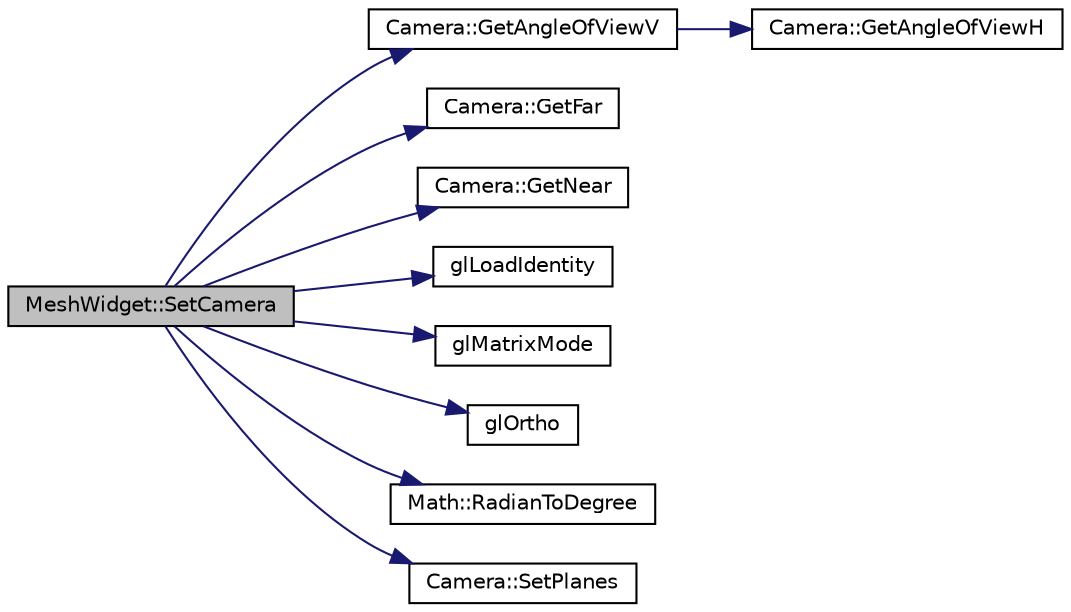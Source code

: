 digraph "MeshWidget::SetCamera"
{
 // LATEX_PDF_SIZE
  edge [fontname="Helvetica",fontsize="10",labelfontname="Helvetica",labelfontsize="10"];
  node [fontname="Helvetica",fontsize="10",shape=record];
  rankdir="LR";
  Node1 [label="MeshWidget::SetCamera",height=0.2,width=0.4,color="black", fillcolor="grey75", style="filled", fontcolor="black",tooltip="Set the camera for the widget."];
  Node1 -> Node2 [color="midnightblue",fontsize="10",style="solid",fontname="Helvetica"];
  Node2 [label="Camera::GetAngleOfViewV",height=0.2,width=0.4,color="black", fillcolor="white", style="filled",URL="$class_camera.html#a10e3b183465dd2c7b3d2220684b67389",tooltip="Returns the vertical angle of view."];
  Node2 -> Node3 [color="midnightblue",fontsize="10",style="solid",fontname="Helvetica"];
  Node3 [label="Camera::GetAngleOfViewH",height=0.2,width=0.4,color="black", fillcolor="white", style="filled",URL="$class_camera.html#a3fd16cdcc605617518f8dc50291ff0ab",tooltip="Returns the horizontal angle of view."];
  Node1 -> Node4 [color="midnightblue",fontsize="10",style="solid",fontname="Helvetica"];
  Node4 [label="Camera::GetFar",height=0.2,width=0.4,color="black", fillcolor="white", style="filled",URL="$class_camera.html#a683bba08362123673b442516c5019b6d",tooltip="Get the far distance."];
  Node1 -> Node5 [color="midnightblue",fontsize="10",style="solid",fontname="Helvetica"];
  Node5 [label="Camera::GetNear",height=0.2,width=0.4,color="black", fillcolor="white", style="filled",URL="$class_camera.html#a02dbeff88f9b733b2279fcac243c282c",tooltip="Get the near distance."];
  Node1 -> Node6 [color="midnightblue",fontsize="10",style="solid",fontname="Helvetica"];
  Node6 [label="glLoadIdentity",height=0.2,width=0.4,color="black", fillcolor="white", style="filled",URL="$_g_l_8h.html#ae4d8176aa24fe6d7afcad24d7e582bc6",tooltip=" "];
  Node1 -> Node7 [color="midnightblue",fontsize="10",style="solid",fontname="Helvetica"];
  Node7 [label="glMatrixMode",height=0.2,width=0.4,color="black", fillcolor="white", style="filled",URL="$_g_l_8h.html#abf278d4f613bc04bc94f8acea8f56f15",tooltip=" "];
  Node1 -> Node8 [color="midnightblue",fontsize="10",style="solid",fontname="Helvetica"];
  Node8 [label="glOrtho",height=0.2,width=0.4,color="black", fillcolor="white", style="filled",URL="$_g_l_8h.html#a4594f62a506347e3601bb057da595997",tooltip=" "];
  Node1 -> Node9 [color="midnightblue",fontsize="10",style="solid",fontname="Helvetica"];
  Node9 [label="Math::RadianToDegree",height=0.2,width=0.4,color="black", fillcolor="white", style="filled",URL="$class_math.html#adb7bf9d2b1cccf1bd33f0d8f46f37f70",tooltip="Convert radian to degrees."];
  Node1 -> Node10 [color="midnightblue",fontsize="10",style="solid",fontname="Helvetica"];
  Node10 [label="Camera::SetPlanes",height=0.2,width=0.4,color="black", fillcolor="white", style="filled",URL="$class_camera.html#a30aca50ca06fba92311862c705c8ed54",tooltip="Set the near and far planes."];
}
